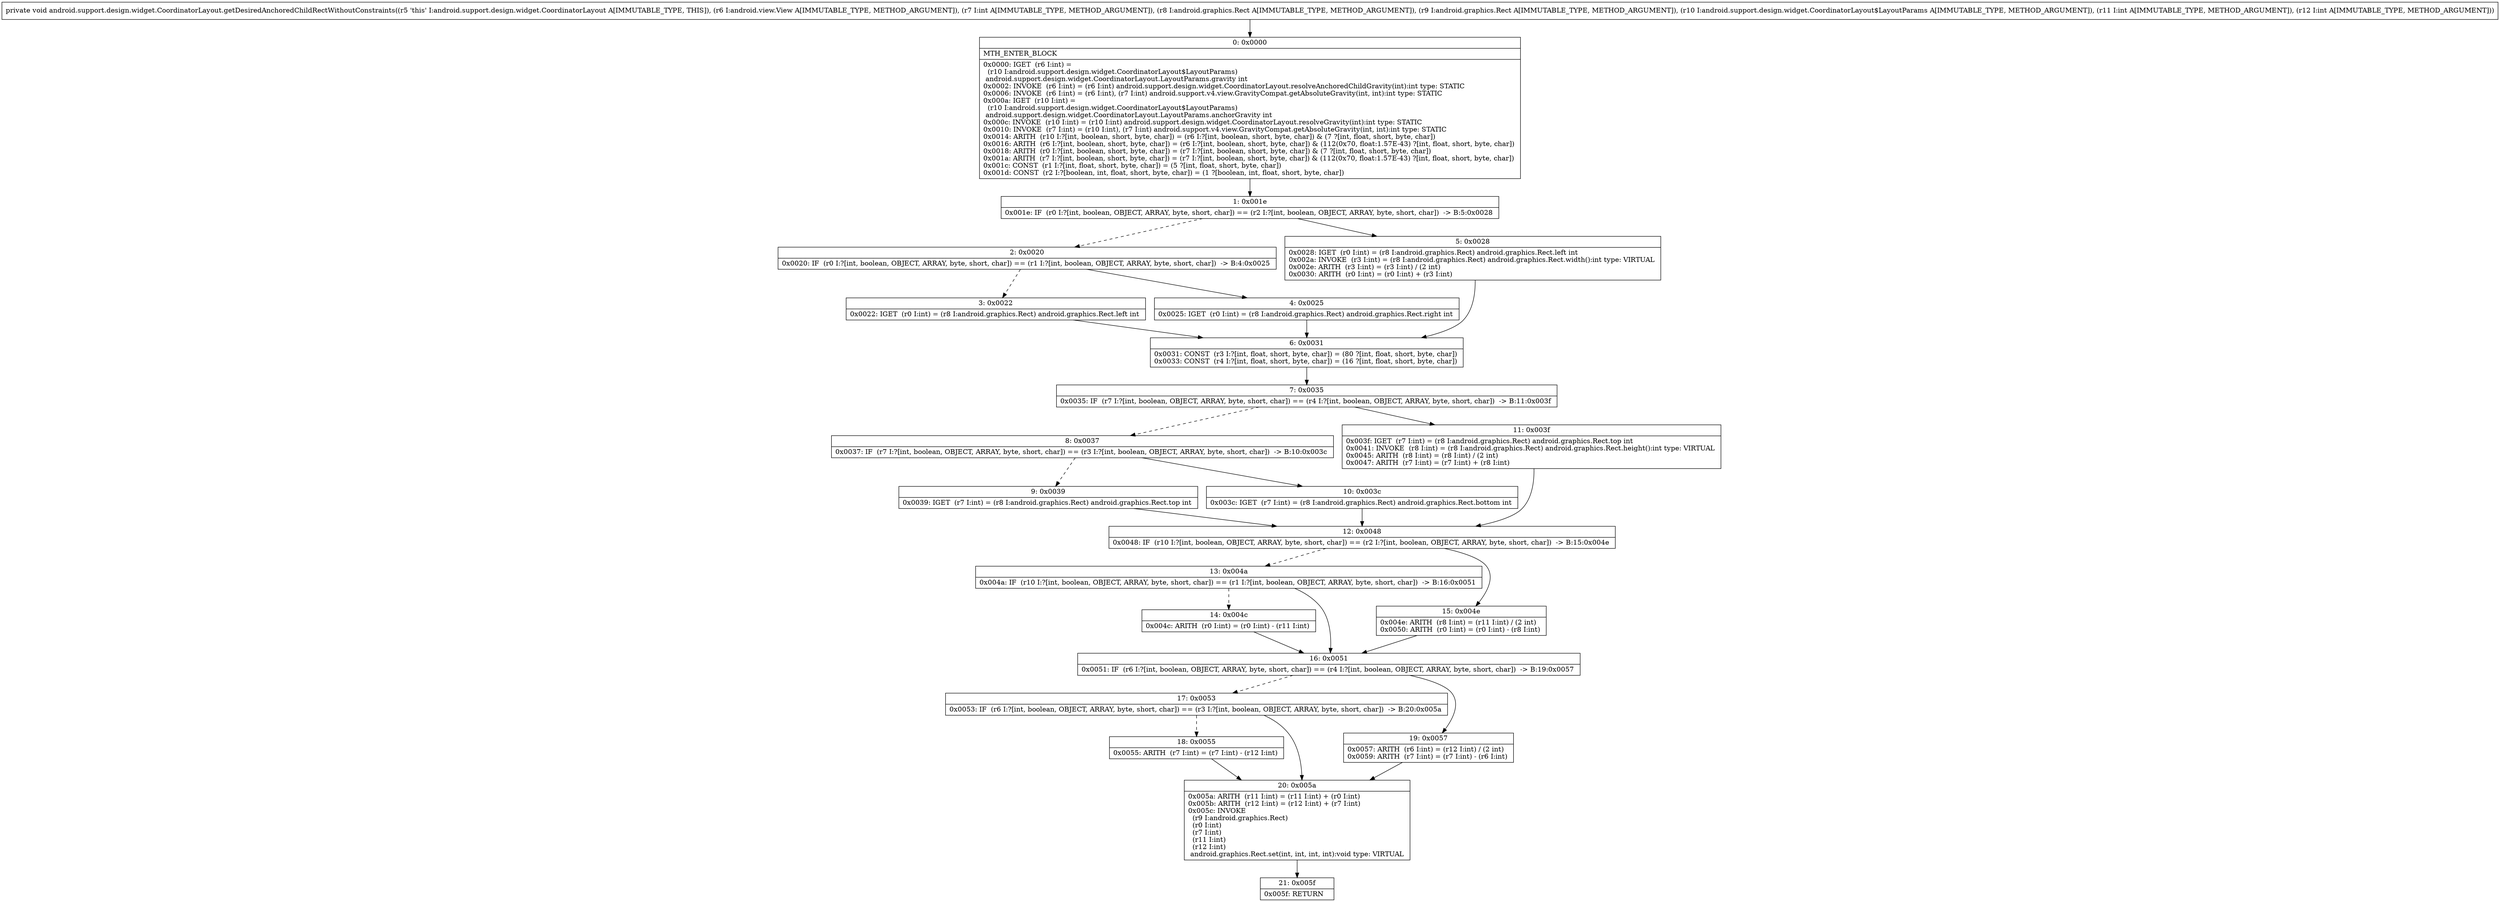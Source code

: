 digraph "CFG forandroid.support.design.widget.CoordinatorLayout.getDesiredAnchoredChildRectWithoutConstraints(Landroid\/view\/View;ILandroid\/graphics\/Rect;Landroid\/graphics\/Rect;Landroid\/support\/design\/widget\/CoordinatorLayout$LayoutParams;II)V" {
Node_0 [shape=record,label="{0\:\ 0x0000|MTH_ENTER_BLOCK\l|0x0000: IGET  (r6 I:int) = \l  (r10 I:android.support.design.widget.CoordinatorLayout$LayoutParams)\l android.support.design.widget.CoordinatorLayout.LayoutParams.gravity int \l0x0002: INVOKE  (r6 I:int) = (r6 I:int) android.support.design.widget.CoordinatorLayout.resolveAnchoredChildGravity(int):int type: STATIC \l0x0006: INVOKE  (r6 I:int) = (r6 I:int), (r7 I:int) android.support.v4.view.GravityCompat.getAbsoluteGravity(int, int):int type: STATIC \l0x000a: IGET  (r10 I:int) = \l  (r10 I:android.support.design.widget.CoordinatorLayout$LayoutParams)\l android.support.design.widget.CoordinatorLayout.LayoutParams.anchorGravity int \l0x000c: INVOKE  (r10 I:int) = (r10 I:int) android.support.design.widget.CoordinatorLayout.resolveGravity(int):int type: STATIC \l0x0010: INVOKE  (r7 I:int) = (r10 I:int), (r7 I:int) android.support.v4.view.GravityCompat.getAbsoluteGravity(int, int):int type: STATIC \l0x0014: ARITH  (r10 I:?[int, boolean, short, byte, char]) = (r6 I:?[int, boolean, short, byte, char]) & (7 ?[int, float, short, byte, char]) \l0x0016: ARITH  (r6 I:?[int, boolean, short, byte, char]) = (r6 I:?[int, boolean, short, byte, char]) & (112(0x70, float:1.57E\-43) ?[int, float, short, byte, char]) \l0x0018: ARITH  (r0 I:?[int, boolean, short, byte, char]) = (r7 I:?[int, boolean, short, byte, char]) & (7 ?[int, float, short, byte, char]) \l0x001a: ARITH  (r7 I:?[int, boolean, short, byte, char]) = (r7 I:?[int, boolean, short, byte, char]) & (112(0x70, float:1.57E\-43) ?[int, float, short, byte, char]) \l0x001c: CONST  (r1 I:?[int, float, short, byte, char]) = (5 ?[int, float, short, byte, char]) \l0x001d: CONST  (r2 I:?[boolean, int, float, short, byte, char]) = (1 ?[boolean, int, float, short, byte, char]) \l}"];
Node_1 [shape=record,label="{1\:\ 0x001e|0x001e: IF  (r0 I:?[int, boolean, OBJECT, ARRAY, byte, short, char]) == (r2 I:?[int, boolean, OBJECT, ARRAY, byte, short, char])  \-\> B:5:0x0028 \l}"];
Node_2 [shape=record,label="{2\:\ 0x0020|0x0020: IF  (r0 I:?[int, boolean, OBJECT, ARRAY, byte, short, char]) == (r1 I:?[int, boolean, OBJECT, ARRAY, byte, short, char])  \-\> B:4:0x0025 \l}"];
Node_3 [shape=record,label="{3\:\ 0x0022|0x0022: IGET  (r0 I:int) = (r8 I:android.graphics.Rect) android.graphics.Rect.left int \l}"];
Node_4 [shape=record,label="{4\:\ 0x0025|0x0025: IGET  (r0 I:int) = (r8 I:android.graphics.Rect) android.graphics.Rect.right int \l}"];
Node_5 [shape=record,label="{5\:\ 0x0028|0x0028: IGET  (r0 I:int) = (r8 I:android.graphics.Rect) android.graphics.Rect.left int \l0x002a: INVOKE  (r3 I:int) = (r8 I:android.graphics.Rect) android.graphics.Rect.width():int type: VIRTUAL \l0x002e: ARITH  (r3 I:int) = (r3 I:int) \/ (2 int) \l0x0030: ARITH  (r0 I:int) = (r0 I:int) + (r3 I:int) \l}"];
Node_6 [shape=record,label="{6\:\ 0x0031|0x0031: CONST  (r3 I:?[int, float, short, byte, char]) = (80 ?[int, float, short, byte, char]) \l0x0033: CONST  (r4 I:?[int, float, short, byte, char]) = (16 ?[int, float, short, byte, char]) \l}"];
Node_7 [shape=record,label="{7\:\ 0x0035|0x0035: IF  (r7 I:?[int, boolean, OBJECT, ARRAY, byte, short, char]) == (r4 I:?[int, boolean, OBJECT, ARRAY, byte, short, char])  \-\> B:11:0x003f \l}"];
Node_8 [shape=record,label="{8\:\ 0x0037|0x0037: IF  (r7 I:?[int, boolean, OBJECT, ARRAY, byte, short, char]) == (r3 I:?[int, boolean, OBJECT, ARRAY, byte, short, char])  \-\> B:10:0x003c \l}"];
Node_9 [shape=record,label="{9\:\ 0x0039|0x0039: IGET  (r7 I:int) = (r8 I:android.graphics.Rect) android.graphics.Rect.top int \l}"];
Node_10 [shape=record,label="{10\:\ 0x003c|0x003c: IGET  (r7 I:int) = (r8 I:android.graphics.Rect) android.graphics.Rect.bottom int \l}"];
Node_11 [shape=record,label="{11\:\ 0x003f|0x003f: IGET  (r7 I:int) = (r8 I:android.graphics.Rect) android.graphics.Rect.top int \l0x0041: INVOKE  (r8 I:int) = (r8 I:android.graphics.Rect) android.graphics.Rect.height():int type: VIRTUAL \l0x0045: ARITH  (r8 I:int) = (r8 I:int) \/ (2 int) \l0x0047: ARITH  (r7 I:int) = (r7 I:int) + (r8 I:int) \l}"];
Node_12 [shape=record,label="{12\:\ 0x0048|0x0048: IF  (r10 I:?[int, boolean, OBJECT, ARRAY, byte, short, char]) == (r2 I:?[int, boolean, OBJECT, ARRAY, byte, short, char])  \-\> B:15:0x004e \l}"];
Node_13 [shape=record,label="{13\:\ 0x004a|0x004a: IF  (r10 I:?[int, boolean, OBJECT, ARRAY, byte, short, char]) == (r1 I:?[int, boolean, OBJECT, ARRAY, byte, short, char])  \-\> B:16:0x0051 \l}"];
Node_14 [shape=record,label="{14\:\ 0x004c|0x004c: ARITH  (r0 I:int) = (r0 I:int) \- (r11 I:int) \l}"];
Node_15 [shape=record,label="{15\:\ 0x004e|0x004e: ARITH  (r8 I:int) = (r11 I:int) \/ (2 int) \l0x0050: ARITH  (r0 I:int) = (r0 I:int) \- (r8 I:int) \l}"];
Node_16 [shape=record,label="{16\:\ 0x0051|0x0051: IF  (r6 I:?[int, boolean, OBJECT, ARRAY, byte, short, char]) == (r4 I:?[int, boolean, OBJECT, ARRAY, byte, short, char])  \-\> B:19:0x0057 \l}"];
Node_17 [shape=record,label="{17\:\ 0x0053|0x0053: IF  (r6 I:?[int, boolean, OBJECT, ARRAY, byte, short, char]) == (r3 I:?[int, boolean, OBJECT, ARRAY, byte, short, char])  \-\> B:20:0x005a \l}"];
Node_18 [shape=record,label="{18\:\ 0x0055|0x0055: ARITH  (r7 I:int) = (r7 I:int) \- (r12 I:int) \l}"];
Node_19 [shape=record,label="{19\:\ 0x0057|0x0057: ARITH  (r6 I:int) = (r12 I:int) \/ (2 int) \l0x0059: ARITH  (r7 I:int) = (r7 I:int) \- (r6 I:int) \l}"];
Node_20 [shape=record,label="{20\:\ 0x005a|0x005a: ARITH  (r11 I:int) = (r11 I:int) + (r0 I:int) \l0x005b: ARITH  (r12 I:int) = (r12 I:int) + (r7 I:int) \l0x005c: INVOKE  \l  (r9 I:android.graphics.Rect)\l  (r0 I:int)\l  (r7 I:int)\l  (r11 I:int)\l  (r12 I:int)\l android.graphics.Rect.set(int, int, int, int):void type: VIRTUAL \l}"];
Node_21 [shape=record,label="{21\:\ 0x005f|0x005f: RETURN   \l}"];
MethodNode[shape=record,label="{private void android.support.design.widget.CoordinatorLayout.getDesiredAnchoredChildRectWithoutConstraints((r5 'this' I:android.support.design.widget.CoordinatorLayout A[IMMUTABLE_TYPE, THIS]), (r6 I:android.view.View A[IMMUTABLE_TYPE, METHOD_ARGUMENT]), (r7 I:int A[IMMUTABLE_TYPE, METHOD_ARGUMENT]), (r8 I:android.graphics.Rect A[IMMUTABLE_TYPE, METHOD_ARGUMENT]), (r9 I:android.graphics.Rect A[IMMUTABLE_TYPE, METHOD_ARGUMENT]), (r10 I:android.support.design.widget.CoordinatorLayout$LayoutParams A[IMMUTABLE_TYPE, METHOD_ARGUMENT]), (r11 I:int A[IMMUTABLE_TYPE, METHOD_ARGUMENT]), (r12 I:int A[IMMUTABLE_TYPE, METHOD_ARGUMENT])) }"];
MethodNode -> Node_0;
Node_0 -> Node_1;
Node_1 -> Node_2[style=dashed];
Node_1 -> Node_5;
Node_2 -> Node_3[style=dashed];
Node_2 -> Node_4;
Node_3 -> Node_6;
Node_4 -> Node_6;
Node_5 -> Node_6;
Node_6 -> Node_7;
Node_7 -> Node_8[style=dashed];
Node_7 -> Node_11;
Node_8 -> Node_9[style=dashed];
Node_8 -> Node_10;
Node_9 -> Node_12;
Node_10 -> Node_12;
Node_11 -> Node_12;
Node_12 -> Node_13[style=dashed];
Node_12 -> Node_15;
Node_13 -> Node_14[style=dashed];
Node_13 -> Node_16;
Node_14 -> Node_16;
Node_15 -> Node_16;
Node_16 -> Node_17[style=dashed];
Node_16 -> Node_19;
Node_17 -> Node_18[style=dashed];
Node_17 -> Node_20;
Node_18 -> Node_20;
Node_19 -> Node_20;
Node_20 -> Node_21;
}

